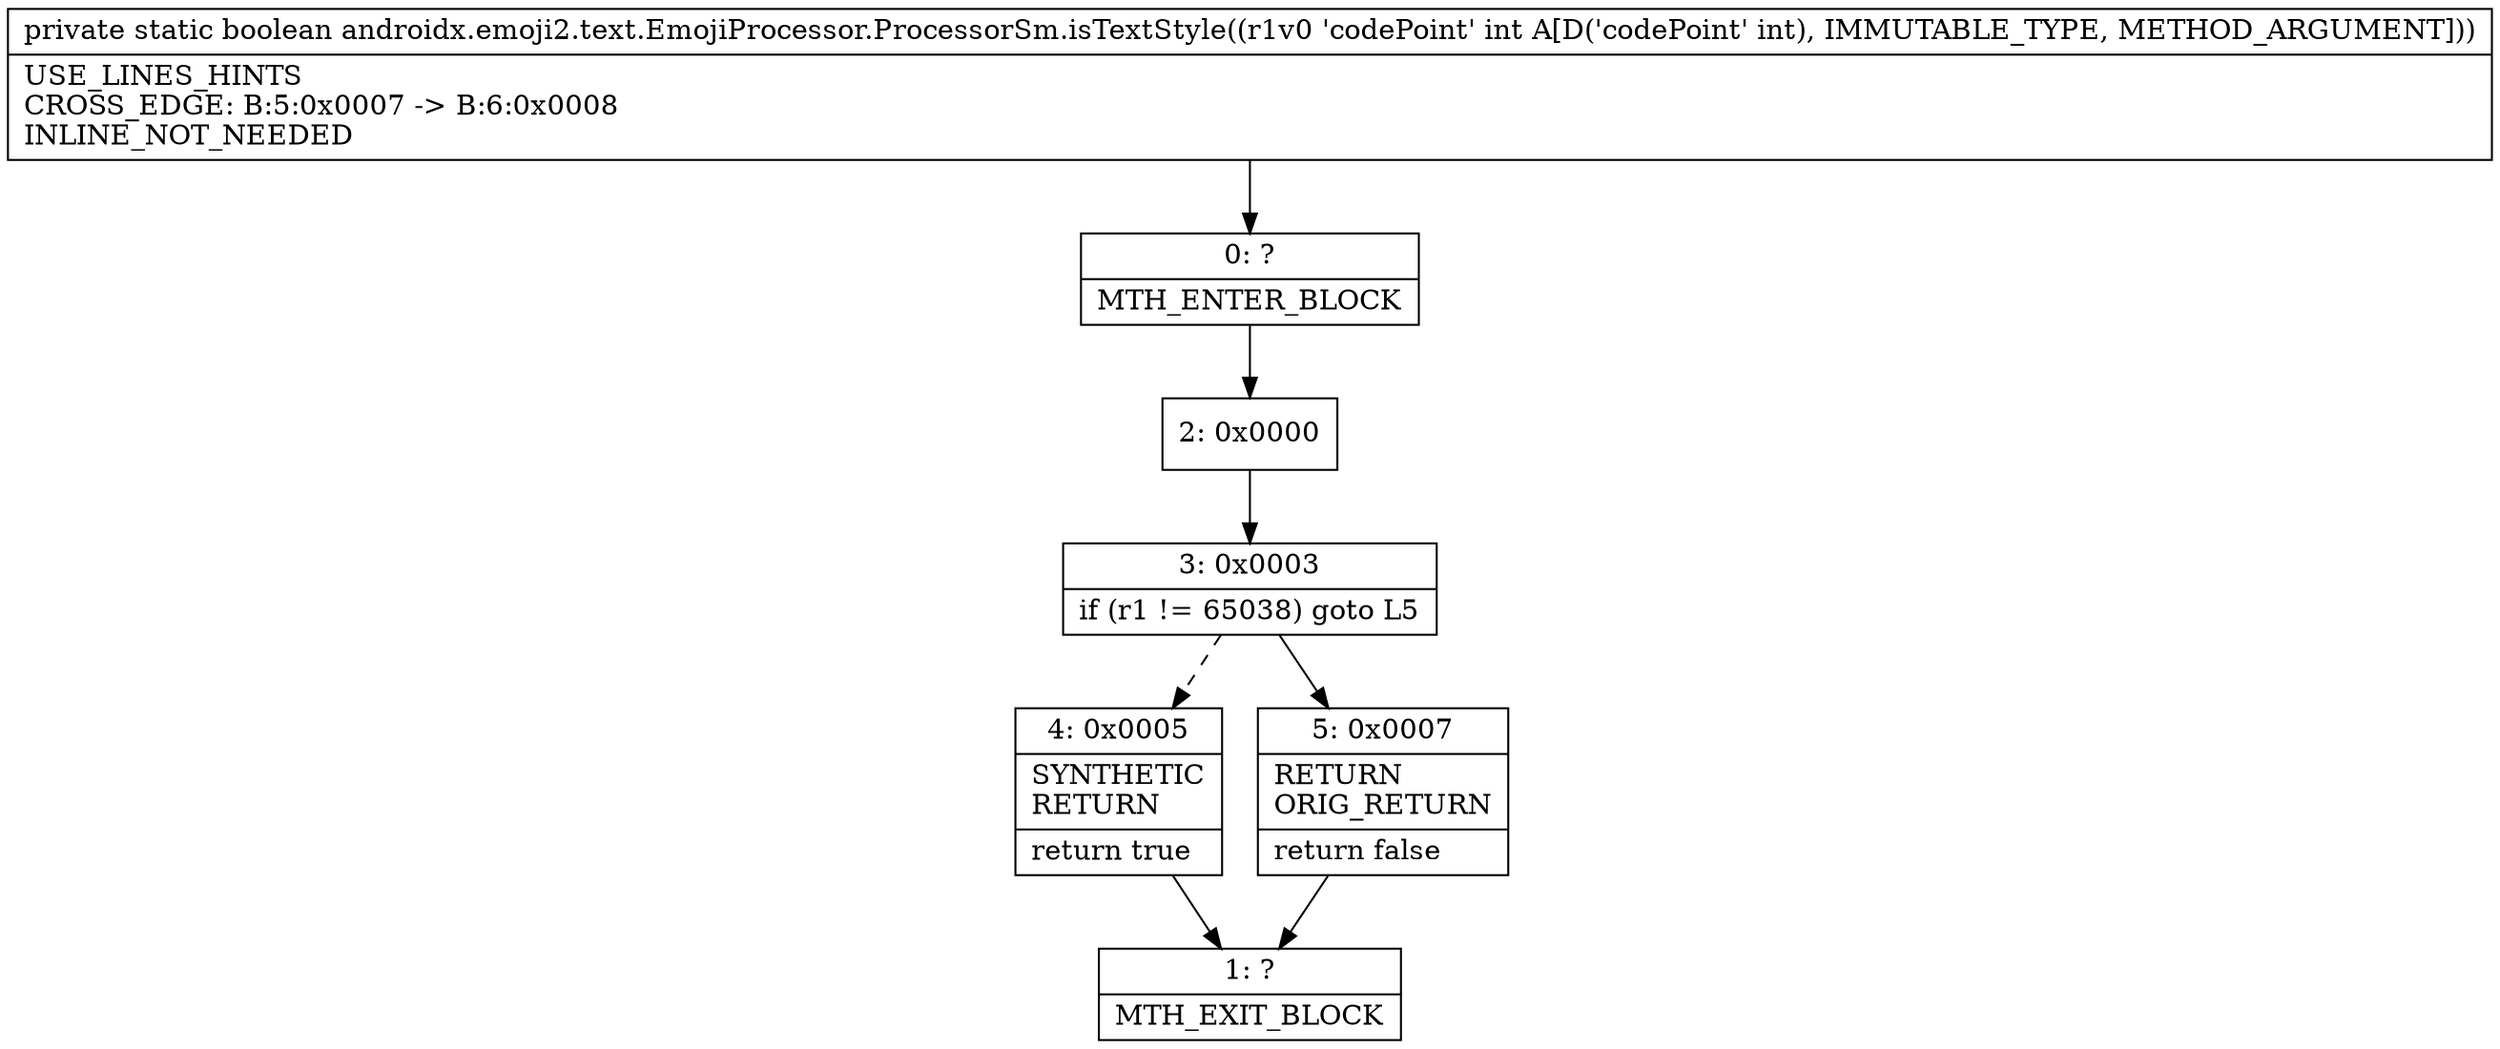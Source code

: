 digraph "CFG forandroidx.emoji2.text.EmojiProcessor.ProcessorSm.isTextStyle(I)Z" {
Node_0 [shape=record,label="{0\:\ ?|MTH_ENTER_BLOCK\l}"];
Node_2 [shape=record,label="{2\:\ 0x0000}"];
Node_3 [shape=record,label="{3\:\ 0x0003|if (r1 != 65038) goto L5\l}"];
Node_4 [shape=record,label="{4\:\ 0x0005|SYNTHETIC\lRETURN\l|return true\l}"];
Node_1 [shape=record,label="{1\:\ ?|MTH_EXIT_BLOCK\l}"];
Node_5 [shape=record,label="{5\:\ 0x0007|RETURN\lORIG_RETURN\l|return false\l}"];
MethodNode[shape=record,label="{private static boolean androidx.emoji2.text.EmojiProcessor.ProcessorSm.isTextStyle((r1v0 'codePoint' int A[D('codePoint' int), IMMUTABLE_TYPE, METHOD_ARGUMENT]))  | USE_LINES_HINTS\lCROSS_EDGE: B:5:0x0007 \-\> B:6:0x0008\lINLINE_NOT_NEEDED\l}"];
MethodNode -> Node_0;Node_0 -> Node_2;
Node_2 -> Node_3;
Node_3 -> Node_4[style=dashed];
Node_3 -> Node_5;
Node_4 -> Node_1;
Node_5 -> Node_1;
}

